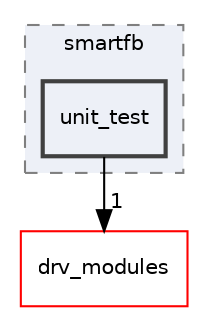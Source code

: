 digraph "packages/smartfb/unit_test"
{
 // INTERACTIVE_SVG=YES
 // LATEX_PDF_SIZE
  bgcolor="transparent";
  edge [fontname="Helvetica",fontsize="10",labelfontname="Helvetica",labelfontsize="10"];
  node [fontname="Helvetica",fontsize="10",shape=record];
  compound=true
  subgraph clusterdir_4f84cd42d1634389d370c25a7417dae4 {
    graph [ bgcolor="#edf0f7", pencolor="grey50", style="filled,dashed,", label="smartfb", fontname="Helvetica", fontsize="10", URL="dir_4f84cd42d1634389d370c25a7417dae4.html"]
  dir_9d892231f4eca0a3cbc178f8d51c1eb5 [shape=box, label="unit_test", style="filled,bold,", fillcolor="#edf0f7", color="grey25", URL="dir_9d892231f4eca0a3cbc178f8d51c1eb5.html"];
  }
  dir_3f8e3e5cc57197a86ac156d9cb931dab [shape=box, label="drv_modules", style="", fillcolor="#edf0f7", color="red", URL="dir_3f8e3e5cc57197a86ac156d9cb931dab.html"];
  dir_9d892231f4eca0a3cbc178f8d51c1eb5->dir_3f8e3e5cc57197a86ac156d9cb931dab [headlabel="1", labeldistance=1.5 headhref="dir_000056_000015.html"];
}
